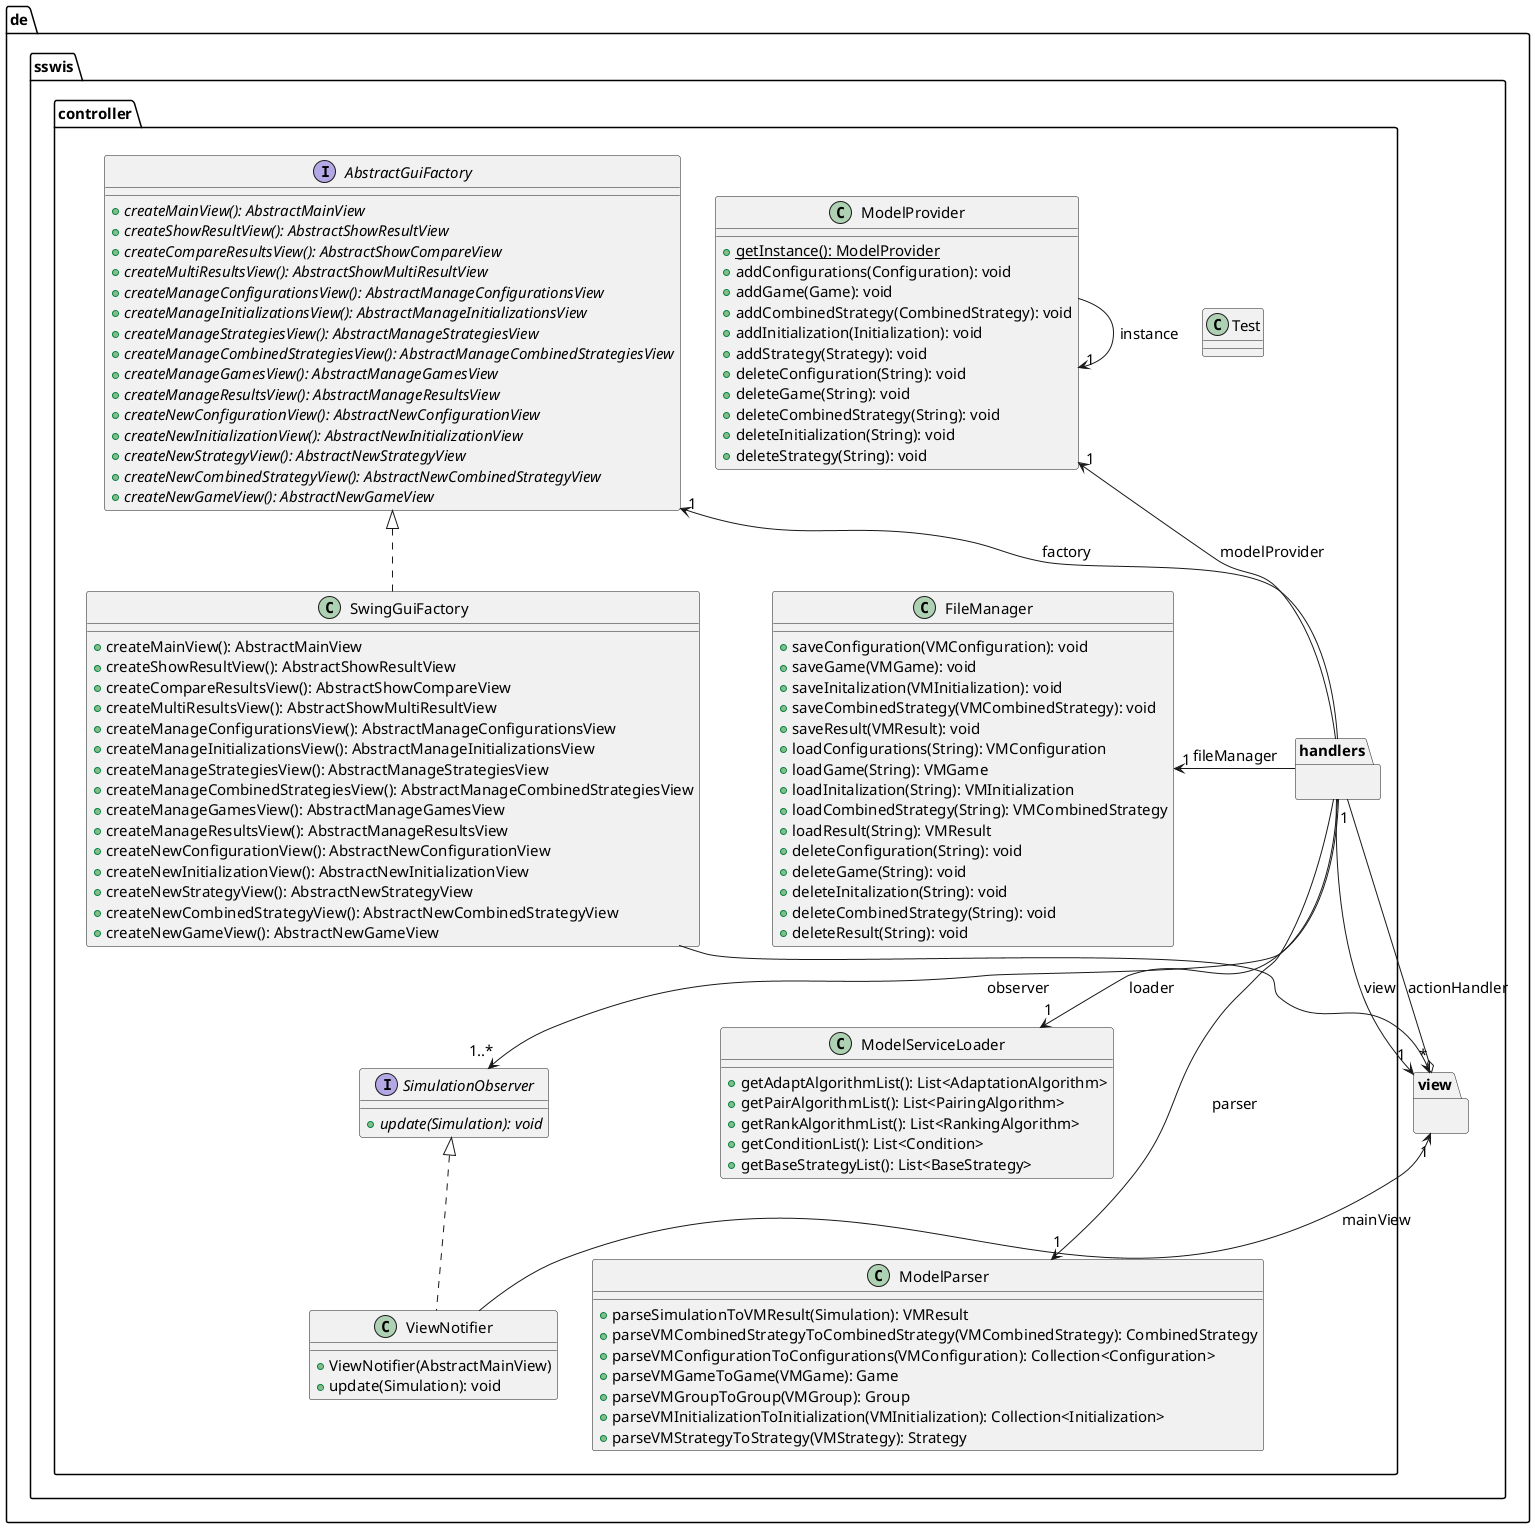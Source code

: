 @startuml
skinparam defaultFontSize 15

    namespace de.sswis.view {

    }

    namespace de.sswis.controller {


        namespace de.sswis.controller.handlers {
        }
        together {

            class de.sswis.controller.ModelServiceLoader [[ModelServiceLoader.html]] {
                        +getAdaptAlgorithmList(): List<AdaptationAlgorithm>
                        +getPairAlgorithmList(): List<PairingAlgorithm>
                        +getRankAlgorithmList(): List<RankingAlgorithm>
                        +getConditionList(): List<Condition>
                        +getBaseStrategyList(): List<BaseStrategy>
                    }

            class de.sswis.controller.ModelParser [[ModelParser.html]] {
                        +parseSimulationToVMResult(Simulation): VMResult
                        +parseVMCombinedStrategyToCombinedStrategy(VMCombinedStrategy): CombinedStrategy
                        +parseVMConfigurationToConfigurations(VMConfiguration): Collection<Configuration>
                        +parseVMGameToGame(VMGame): Game
                        +parseVMGroupToGroup(VMGroup): Group
                        +parseVMInitializationToInitialization(VMInitialization): Collection<Initialization>
                        +parseVMStrategyToStrategy(VMStrategy): Strategy
                    }

            class de.sswis.controller.FileManager [[FileManager.html]] {
                +saveConfiguration(VMConfiguration): void
                +saveGame(VMGame): void
                +saveInitalization(VMInitialization): void
                +saveCombinedStrategy(VMCombinedStrategy): void
                +saveResult(VMResult): void
                +loadConfigurations(String): VMConfiguration
                +loadGame(String): VMGame
                +loadInitalization(String): VMInitialization
                +loadCombinedStrategy(String): VMCombinedStrategy
                +loadResult(String): VMResult
                +deleteConfiguration(String): void
                +deleteGame(String): void
                +deleteInitalization(String): void
                +deleteCombinedStrategy(String): void
                +deleteResult(String): void
            }

            class de.sswis.controller.ModelProvider [[ModelProvider.html]] {
                {static} +getInstance(): ModelProvider
                        +addConfigurations(Configuration): void
                        +addGame(Game): void
                        +addCombinedStrategy(CombinedStrategy): void
                        +addInitialization(Initialization): void
                        +addStrategy(Strategy): void
                        +deleteConfiguration(String): void
                        +deleteGame(String): void
                        +deleteCombinedStrategy(String): void
                        +deleteInitialization(String): void
                        +deleteStrategy(String): void

        }

        together {
            interface de.sswis.controller.AbstractGuiFactory [[AbstractGuiFactory.html]] {
                {abstract} +createMainView(): AbstractMainView
                        {abstract} +createShowResultView(): AbstractShowResultView
                        {abstract} +createCompareResultsView(): AbstractShowCompareView
                        {abstract} +createMultiResultsView(): AbstractShowMultiResultView
                        {abstract} +createManageConfigurationsView(): AbstractManageConfigurationsView
                        {abstract} +createManageInitializationsView(): AbstractManageInitializationsView
                        {abstract} +createManageStrategiesView(): AbstractManageStrategiesView
                        {abstract} +createManageCombinedStrategiesView(): AbstractManageCombinedStrategiesView
                        {abstract} +createManageGamesView(): AbstractManageGamesView
                        {abstract} +createManageResultsView(): AbstractManageResultsView
                        {abstract} +createNewConfigurationView(): AbstractNewConfigurationView
                        {abstract} +createNewInitializationView(): AbstractNewInitializationView
                        {abstract} +createNewStrategyView(): AbstractNewStrategyView
                        {abstract} +createNewCombinedStrategyView(): AbstractNewCombinedStrategyView
                        {abstract} +createNewGameView(): AbstractNewGameView
                    }

            class de.sswis.controller.SwingGuiFactory [[SwingGuiFactory.html]] {
                +createMainView(): AbstractMainView
                        +createShowResultView(): AbstractShowResultView
                        +createCompareResultsView(): AbstractShowCompareView
                        +createMultiResultsView(): AbstractShowMultiResultView
                        +createManageConfigurationsView(): AbstractManageConfigurationsView
                        +createManageInitializationsView(): AbstractManageInitializationsView
                        +createManageStrategiesView(): AbstractManageStrategiesView
                        +createManageCombinedStrategiesView(): AbstractManageCombinedStrategiesView
                        +createManageGamesView(): AbstractManageGamesView
                        +createManageResultsView(): AbstractManageResultsView
                        +createNewConfigurationView(): AbstractNewConfigurationView
                        +createNewInitializationView(): AbstractNewInitializationView
                        +createNewStrategyView(): AbstractNewStrategyView
                        +createNewCombinedStrategyView(): AbstractNewCombinedStrategyView
                        +createNewGameView(): AbstractNewGameView
                    }

        }

        together {

            interface de.sswis.controller.SimulationObserver [[SimulationObserver.html]] {
                        {abstract} +update(Simulation): void
            }

            class de.sswis.controller.ViewNotifier [[ViewNotifier.html]] {
                        +ViewNotifier(AbstractMainView)
                        +update(Simulation): void
            }

        }


        de.sswis.controller.Test -[hidden]--> de.sswis.controller.handlers
        hide de.sswis.controller.Test

        de.sswis.controller.ModelProvider -[hidden]-> de.sswis.controller.FileManager
        de.sswis.controller.ModelProvider -[hidden]> de.sswis.controller.handlers
        de.sswis.controller.ModelProvider -[hidden]--> de.sswis.controller.handlers
        de.sswis.controller.ModelProvider -[hidden]--> de.sswis.controller.ModelParser
        de.sswis.controller.FileManager -[hidden]-> de.sswis.controller.ModelServiceLoader
        de.sswis.controller.FileManager -[hidden]> de.sswis.controller.handlers
        de.sswis.controller.ModelServiceLoader -[hidden]> de.sswis.controller.handlers
        de.sswis.controller.ModelServiceLoader -[hidden]-> de.sswis.controller.ModelParser

        de.sswis.controller.handlers -[hidden]> de.sswis.controller.AbstractGuiFactory
        de.sswis.controller.handlers -[hidden]> de.sswis.controller.SimulationObserver
        de.sswis.controller.ModelParser -[hidden]> de.sswis.controller.handlers

        de.sswis.controller.SwingGuiFactory -[hidden]-> de.sswis.controller.SimulationObserver

        de.sswis.view o-- "1" de.sswis.controller.handlers : actionHandler
        de.sswis.controller.handlers --> "1" de.sswis.view : view
        de.sswis.controller.handlers --> "1" de.sswis.controller.AbstractGuiFactory : factory
        de.sswis.controller.handlers -> "1" de.sswis.controller.FileManager :fileManager
        de.sswis.controller.handlers -> "1" de.sswis.controller.ModelServiceLoader : loader
        de.sswis.controller.handlers --> "1" de.sswis.controller.ModelProvider : modelProvider
        de.sswis.controller.handlers --> "1..*" de.sswis.controller.SimulationObserver : observer
        de.sswis.controller.handlers -> "1" de.sswis.controller.ModelParser : parser
        de.sswis.controller.ModelProvider -> "1" de.sswis.controller.ModelProvider: instance
        de.sswis.controller.SwingGuiFactory -> "*" de.sswis.view
        de.sswis.controller.ViewNotifier -> "1" de.sswis.view : mainView
        de.sswis.controller.AbstractGuiFactory <|.. de.sswis.controller.SwingGuiFactory
        de.sswis.controller.SimulationObserver <|.. de.sswis.controller.ViewNotifier
    }

@enduml

PlantUML version 1.2018.09(Fri Jul 27 18:58:18 CEST 2018)
(APACHE source distribution)
Java Runtime: Java(TM) SE Runtime Environment
JVM: Java HotSpot(TM) 64-Bit Server VM
Java Version: 11.0.1+13-LTS
Operating System: Windows 10
OS Version: 10.0
Default Encoding: Cp1252
Language: de
Country: DE